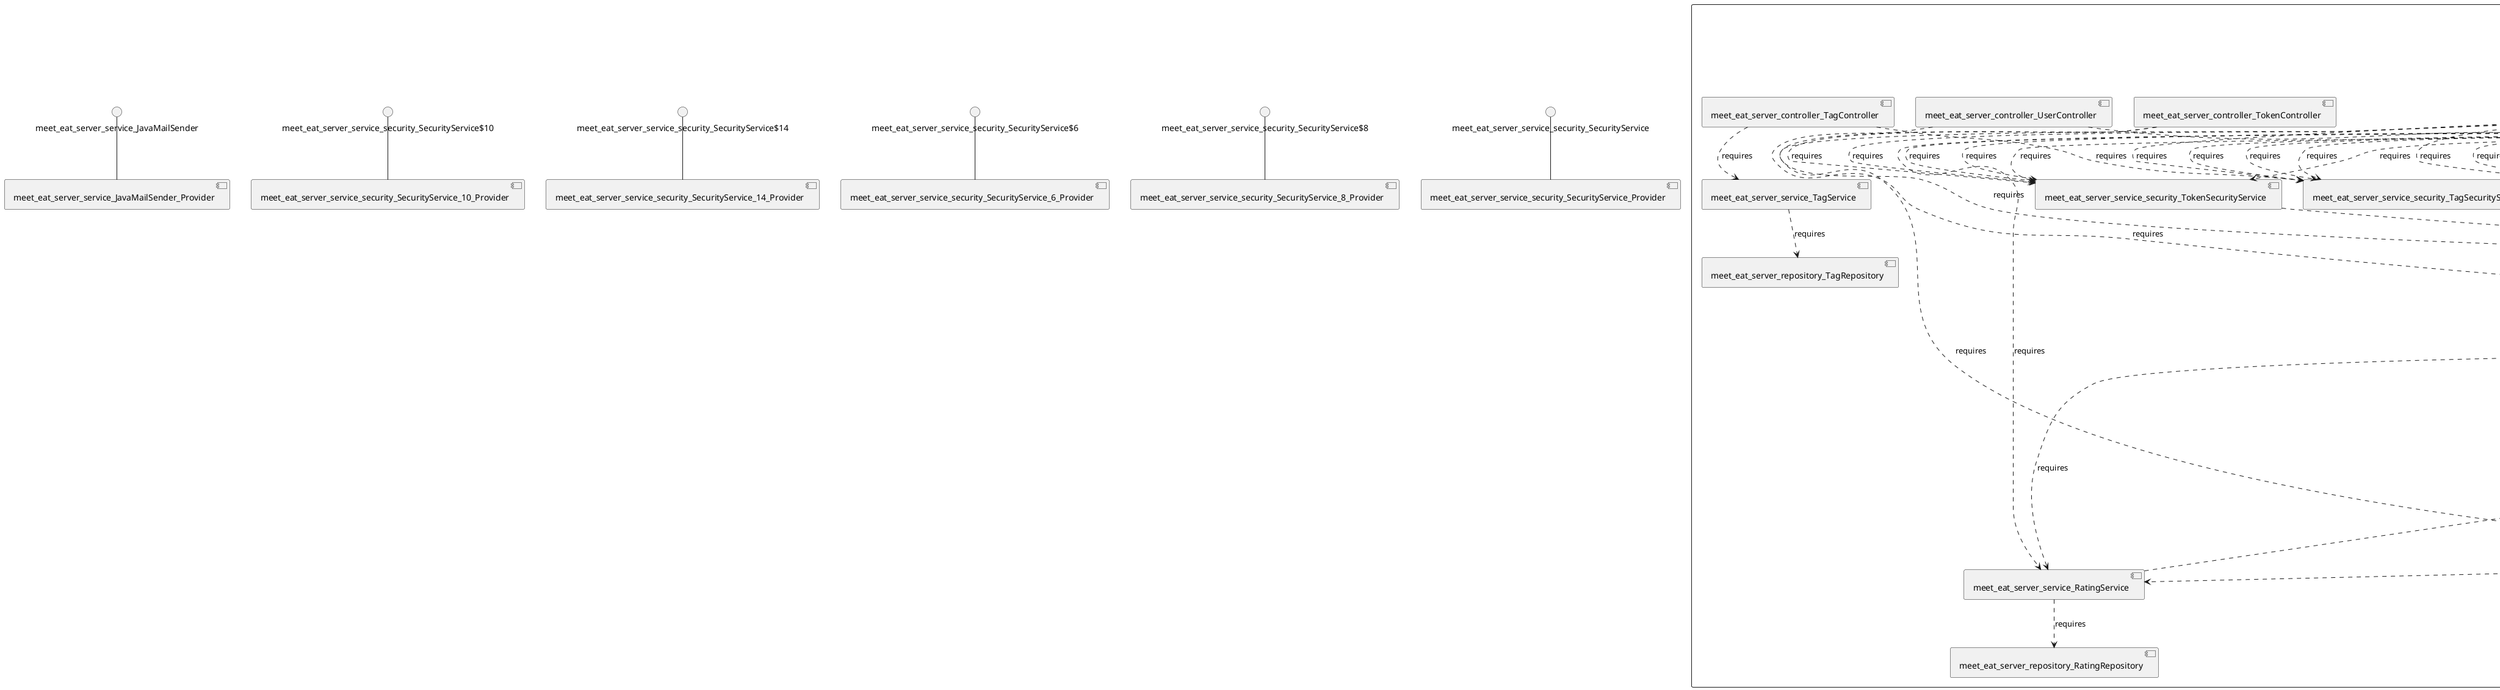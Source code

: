 @startuml
skinparam fixCircleLabelOverlapping true
skinparam componentStyle uml2
component "meet_eat_server\n\n\n\n\n\n" {
[meet_eat_server_controller_TokenController]
[meet_eat_server_controller_BookmarkController]
[meet_eat_server_controller_ReportController]
[meet_eat_server_service_security_SubscriptionSecurityService]
[meet_eat_server_repository_SubscriptionRepository]
[meet_eat_server_repository_OfferRepository]
[meet_eat_server_service_security_TagSecurityService]
[meet_eat_server_controller_ParticipationController]
[meet_eat_server_controller_RatingController]
[meet_eat_server_service_SubscriptionService]
[meet_eat_server_repository_TokenRepository]
[meet_eat_server_service_security_ReportSecurityService]
[meet_eat_server_repository_UserRepository]
[meet_eat_server_service_security_OfferSecurityService]
[meet_eat_server_repository_RatingRepository]
[meet_eat_server_controller_OfferController]
[meet_eat_server_service_security_TokenSecurityService]
[meet_eat_server_service_TagService]
[meet_eat_server_service_ParticipationService]
[meet_eat_server_repository_BookmarkRepository]
[meet_eat_server_service_ReportService]
[meet_eat_server_service_TokenService]
[meet_eat_server_controller_SubscriptionController]
[meet_eat_server_repository_TagRepository]
[meet_eat_server_service_RatingService]
[meet_eat_server_service_security_RatingSecurityService]
[meet_eat_server_repository_ReportRepository]
[meet_eat_server_controller_UserController]
[meet_eat_server_service_BookmarkService]
[meet_eat_server_service_EmailService]
[meet_eat_server_service_security_BookmarkSecurityService]
[meet_eat_server_service_security_UserSecurityService]
[meet_eat_server_repository_ParticipationRepository]
[meet_eat_server_service_security_ParticipationSecurityService]
[meet_eat_server_service_OfferService]
[meet_eat_server_controller_TagController]
[meet_eat_server_service_UserService]
[meet_eat_server_service_SubscriptionService]..>[meet_eat_server_service_UserService] : requires
[meet_eat_server_service_BookmarkService]..>[meet_eat_server_repository_BookmarkRepository] : requires
[meet_eat_server_service_OfferService]..>[meet_eat_server_service_ParticipationService] : requires
[meet_eat_server_controller_UserController]..>[meet_eat_server_service_UserService] : requires
[meet_eat_server_service_UserService]..>[meet_eat_server_service_RatingService] : requires
[meet_eat_server_controller_ParticipationController]..>[meet_eat_server_service_security_TagSecurityService] : requires
[meet_eat_server_service_security_UserSecurityService]..>[meet_eat_server_service_TokenService] : requires
[meet_eat_server_controller_ReportController]..>[meet_eat_server_service_security_OfferSecurityService] : requires
[meet_eat_server_controller_UserController]..>[meet_eat_server_service_security_UserSecurityService] : requires
[meet_eat_server_service_UserService]..>[meet_eat_server_service_OfferService] : requires
[meet_eat_server_controller_SubscriptionController]..>[meet_eat_server_service_security_RatingSecurityService] : requires
[meet_eat_server_controller_BookmarkController]..>[meet_eat_server_service_BookmarkService] : requires
[meet_eat_server_controller_OfferController]..>[meet_eat_server_service_OfferService] : requires
[meet_eat_server_controller_ReportController]..>[meet_eat_server_service_security_BookmarkSecurityService] : requires
[meet_eat_server_controller_RatingController]..>[meet_eat_server_service_RatingService] : requires
[meet_eat_server_controller_ReportController]..>[meet_eat_server_service_security_RatingSecurityService] : requires
[meet_eat_server_service_RatingService]..>[meet_eat_server_repository_RatingRepository] : requires
[meet_eat_server_service_UserService]..>[meet_eat_server_service_SubscriptionService] : requires
[meet_eat_server_controller_RatingController]..>[meet_eat_server_service_security_ParticipationSecurityService] : requires
[meet_eat_server_controller_BookmarkController]..>[meet_eat_server_service_security_UserSecurityService] : requires
[meet_eat_server_service_TagService]..>[meet_eat_server_repository_TagRepository] : requires
[meet_eat_server_controller_ReportController]..>[meet_eat_server_service_security_UserSecurityService] : requires
[meet_eat_server_controller_BookmarkController]..>[meet_eat_server_service_security_RatingSecurityService] : requires
[meet_eat_server_controller_ParticipationController]..>[meet_eat_server_service_security_SubscriptionSecurityService] : requires
[meet_eat_server_service_TokenService]..>[meet_eat_server_repository_TokenRepository] : requires
[meet_eat_server_service_UserService]..>[meet_eat_server_service_BookmarkService] : requires
[meet_eat_server_controller_SubscriptionController]..>[meet_eat_server_service_security_OfferSecurityService] : requires
[meet_eat_server_controller_ParticipationController]..>[meet_eat_server_service_security_TokenSecurityService] : requires
[meet_eat_server_controller_BookmarkController]..>[meet_eat_server_service_security_UserSecurityService] : requires
[meet_eat_server_service_security_OfferSecurityService]..>[meet_eat_server_service_TokenService] : requires
[meet_eat_server_controller_ParticipationController]..>[meet_eat_server_service_security_BookmarkSecurityService] : requires
[meet_eat_server_controller_SubscriptionController]..>[meet_eat_server_service_SubscriptionService] : requires
[meet_eat_server_service_ReportService]..>[meet_eat_server_repository_ReportRepository] : requires
[meet_eat_server_controller_ReportController]..>[meet_eat_server_service_security_UserSecurityService] : requires
[meet_eat_server_controller_ReportController]..>[meet_eat_server_service_security_SubscriptionSecurityService] : requires
[meet_eat_server_controller_RatingController]..>[meet_eat_server_service_security_UserSecurityService] : requires
[meet_eat_server_service_UserService]..>[meet_eat_server_service_EmailService] : requires
[meet_eat_server_service_security_BookmarkSecurityService]..>[meet_eat_server_service_TokenService] : requires
[meet_eat_server_controller_SubscriptionController]..>[meet_eat_server_service_security_BookmarkSecurityService] : requires
[meet_eat_server_service_security_TagSecurityService]..>[meet_eat_server_service_TokenService] : requires
[meet_eat_server_controller_RatingController]..>[meet_eat_server_service_security_UserSecurityService] : requires
[meet_eat_server_service_UserService]..>[meet_eat_server_service_ReportService] : requires
[meet_eat_server_controller_TagController]..>[meet_eat_server_service_TagService] : requires
[meet_eat_server_controller_TokenController]..>[meet_eat_server_service_security_TokenSecurityService] : requires
[meet_eat_server_controller_TagController]..>[meet_eat_server_service_security_TagSecurityService] : requires
[meet_eat_server_service_security_SubscriptionSecurityService]..>[meet_eat_server_service_TokenService] : requires
[meet_eat_server_controller_BookmarkController]..>[meet_eat_server_service_security_BookmarkSecurityService] : requires
[meet_eat_server_controller_BookmarkController]..>[meet_eat_server_service_security_SubscriptionSecurityService] : requires
[meet_eat_server_service_SubscriptionService]..>[meet_eat_server_repository_SubscriptionRepository] : requires
[meet_eat_server_controller_RatingController]..>[meet_eat_server_service_security_SubscriptionSecurityService] : requires
[meet_eat_server_controller_ReportController]..>[meet_eat_server_service_security_ReportSecurityService] : requires
[meet_eat_server_service_UserService]..>[meet_eat_server_service_TokenService] : requires
[meet_eat_server_controller_ReportController]..>[meet_eat_server_service_security_TokenSecurityService] : requires
[meet_eat_server_controller_ParticipationController]..>[meet_eat_server_service_security_UserSecurityService] : requires
[meet_eat_server_service_UserService]..>[meet_eat_server_repository_UserRepository] : requires
[meet_eat_server_controller_SubscriptionController]..>[meet_eat_server_service_security_ReportSecurityService] : requires
[meet_eat_server_service_OfferService]..>[meet_eat_server_service_SubscriptionService] : requires
[meet_eat_server_controller_ReportController]..>[meet_eat_server_service_security_ParticipationSecurityService] : requires
[meet_eat_server_controller_BookmarkController]..>[meet_eat_server_service_security_TagSecurityService] : requires
[meet_eat_server_service_OfferService]..>[meet_eat_server_service_RatingService] : requires
[meet_eat_server_service_BookmarkService]..>[meet_eat_server_service_UserService] : requires
[meet_eat_server_controller_RatingController]..>[meet_eat_server_service_security_BookmarkSecurityService] : requires
[meet_eat_server_service_OfferService]..>[meet_eat_server_service_BookmarkService] : requires
[meet_eat_server_controller_SubscriptionController]..>[meet_eat_server_service_security_TagSecurityService] : requires
[meet_eat_server_service_security_ReportSecurityService]..>[meet_eat_server_service_TokenService] : requires
[meet_eat_server_controller_ParticipationController]..>[meet_eat_server_service_security_RatingSecurityService] : requires
[meet_eat_server_service_OfferService]..>[meet_eat_server_repository_OfferRepository] : requires
[meet_eat_server_service_UserService]..>[meet_eat_server_service_ParticipationService] : requires
[meet_eat_server_controller_SubscriptionController]..>[meet_eat_server_service_security_SubscriptionSecurityService] : requires
[meet_eat_server_service_security_RatingSecurityService]..>[meet_eat_server_service_TokenService] : requires
[meet_eat_server_controller_ParticipationController]..>[meet_eat_server_service_security_OfferSecurityService] : requires
[meet_eat_server_service_OfferService]..>[meet_eat_server_service_UserService] : requires
[meet_eat_server_controller_SubscriptionController]..>[meet_eat_server_service_security_TokenSecurityService] : requires
[meet_eat_server_service_TokenService]..>[meet_eat_server_service_UserService] : requires
[meet_eat_server_controller_RatingController]..>[meet_eat_server_service_security_RatingSecurityService] : requires
[meet_eat_server_controller_BookmarkController]..>[meet_eat_server_service_security_TokenSecurityService] : requires
[meet_eat_server_service_security_TokenSecurityService]..>[meet_eat_server_service_TokenService] : requires
[meet_eat_server_controller_BookmarkController]..>[meet_eat_server_service_security_ReportSecurityService] : requires
[meet_eat_server_service_ParticipationService]..>[meet_eat_server_repository_ParticipationRepository] : requires
[meet_eat_server_controller_RatingController]..>[meet_eat_server_service_security_TokenSecurityService] : requires
[meet_eat_server_controller_ReportController]..>[meet_eat_server_service_ReportService] : requires
[meet_eat_server_controller_RatingController]..>[meet_eat_server_service_security_OfferSecurityService] : requires
[meet_eat_server_service_ParticipationService]..>[meet_eat_server_service_OfferService] : requires
[meet_eat_server_controller_OfferController]..>[meet_eat_server_service_security_OfferSecurityService] : requires
[meet_eat_server_controller_ParticipationController]..>[meet_eat_server_service_security_ParticipationSecurityService] : requires
[meet_eat_server_controller_RatingController]..>[meet_eat_server_service_security_ReportSecurityService] : requires
[meet_eat_server_controller_BookmarkController]..>[meet_eat_server_service_security_OfferSecurityService] : requires
[meet_eat_server_controller_SubscriptionController]..>[meet_eat_server_service_security_UserSecurityService] : requires
[meet_eat_server_controller_ParticipationController]..>[meet_eat_server_service_ParticipationService] : requires
[meet_eat_server_controller_ParticipationController]..>[meet_eat_server_service_security_ReportSecurityService] : requires
[meet_eat_server_service_security_ParticipationSecurityService]..>[meet_eat_server_service_TokenService] : requires
[meet_eat_server_controller_RatingController]..>[meet_eat_server_service_security_TagSecurityService] : requires
[meet_eat_server_controller_SubscriptionController]..>[meet_eat_server_service_security_ParticipationSecurityService] : requires
[meet_eat_server_service_RatingService]..>[meet_eat_server_service_UserService] : requires
[meet_eat_server_controller_BookmarkController]..>[meet_eat_server_service_security_ParticipationSecurityService] : requires
[meet_eat_server_controller_ParticipationController]..>[meet_eat_server_service_security_UserSecurityService] : requires
[meet_eat_server_service_OfferService]..>[meet_eat_server_service_ReportService] : requires
[meet_eat_server_controller_SubscriptionController]..>[meet_eat_server_service_security_UserSecurityService] : requires
[meet_eat_server_controller_ReportController]..>[meet_eat_server_service_security_TagSecurityService] : requires
[meet_eat_server_controller_TokenController]..>[meet_eat_server_service_TokenService] : requires
}
interface "meet_eat_server_service_JavaMailSender" as interface.meet_eat_server_service_JavaMailSender
interface.meet_eat_server_service_JavaMailSender--[meet_eat_server_service_JavaMailSender_Provider]
interface "meet_eat_server_service_security_SecurityService$10" as interface.meet_eat_server_service_security_SecurityService_10
interface.meet_eat_server_service_security_SecurityService_10--[meet_eat_server_service_security_SecurityService_10_Provider]
interface "meet_eat_server_service_security_SecurityService$14" as interface.meet_eat_server_service_security_SecurityService_14
interface.meet_eat_server_service_security_SecurityService_14--[meet_eat_server_service_security_SecurityService_14_Provider]
interface "meet_eat_server_service_security_SecurityService$6" as interface.meet_eat_server_service_security_SecurityService_6
interface.meet_eat_server_service_security_SecurityService_6--[meet_eat_server_service_security_SecurityService_6_Provider]
interface "meet_eat_server_service_security_SecurityService$8" as interface.meet_eat_server_service_security_SecurityService_8
interface.meet_eat_server_service_security_SecurityService_8--[meet_eat_server_service_security_SecurityService_8_Provider]
interface "meet_eat_server_service_security_SecurityService" as interface.meet_eat_server_service_security_SecurityService
interface.meet_eat_server_service_security_SecurityService--[meet_eat_server_service_security_SecurityService_Provider]

@enduml
